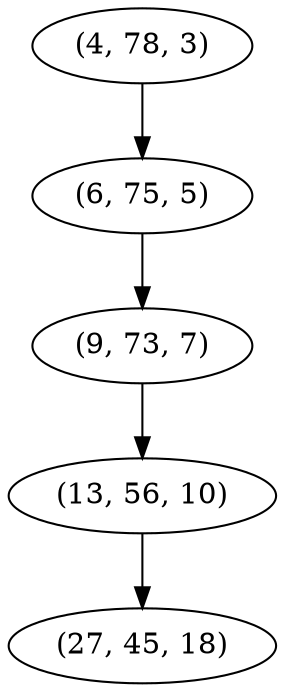 digraph tree {
    "(4, 78, 3)";
    "(6, 75, 5)";
    "(9, 73, 7)";
    "(13, 56, 10)";
    "(27, 45, 18)";
    "(4, 78, 3)" -> "(6, 75, 5)";
    "(6, 75, 5)" -> "(9, 73, 7)";
    "(9, 73, 7)" -> "(13, 56, 10)";
    "(13, 56, 10)" -> "(27, 45, 18)";
}

